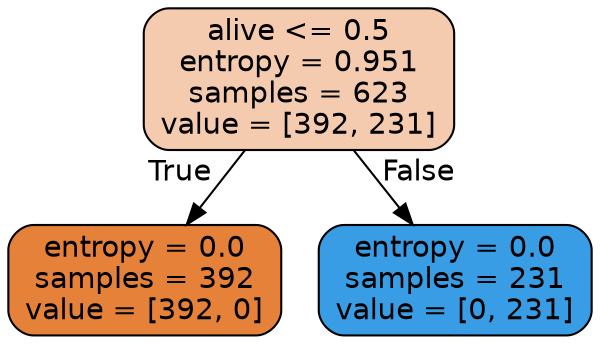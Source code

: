 digraph Tree {
node [shape=box, style="filled, rounded", color="black", fontname="helvetica"] ;
edge [fontname="helvetica"] ;
0 [label="alive <= 0.5\nentropy = 0.951\nsamples = 623\nvalue = [392, 231]", fillcolor="#f4cbae"] ;
1 [label="entropy = 0.0\nsamples = 392\nvalue = [392, 0]", fillcolor="#e58139"] ;
0 -> 1 [labeldistance=2.5, labelangle=45, headlabel="True"] ;
2 [label="entropy = 0.0\nsamples = 231\nvalue = [0, 231]", fillcolor="#399de5"] ;
0 -> 2 [labeldistance=2.5, labelangle=-45, headlabel="False"] ;
}